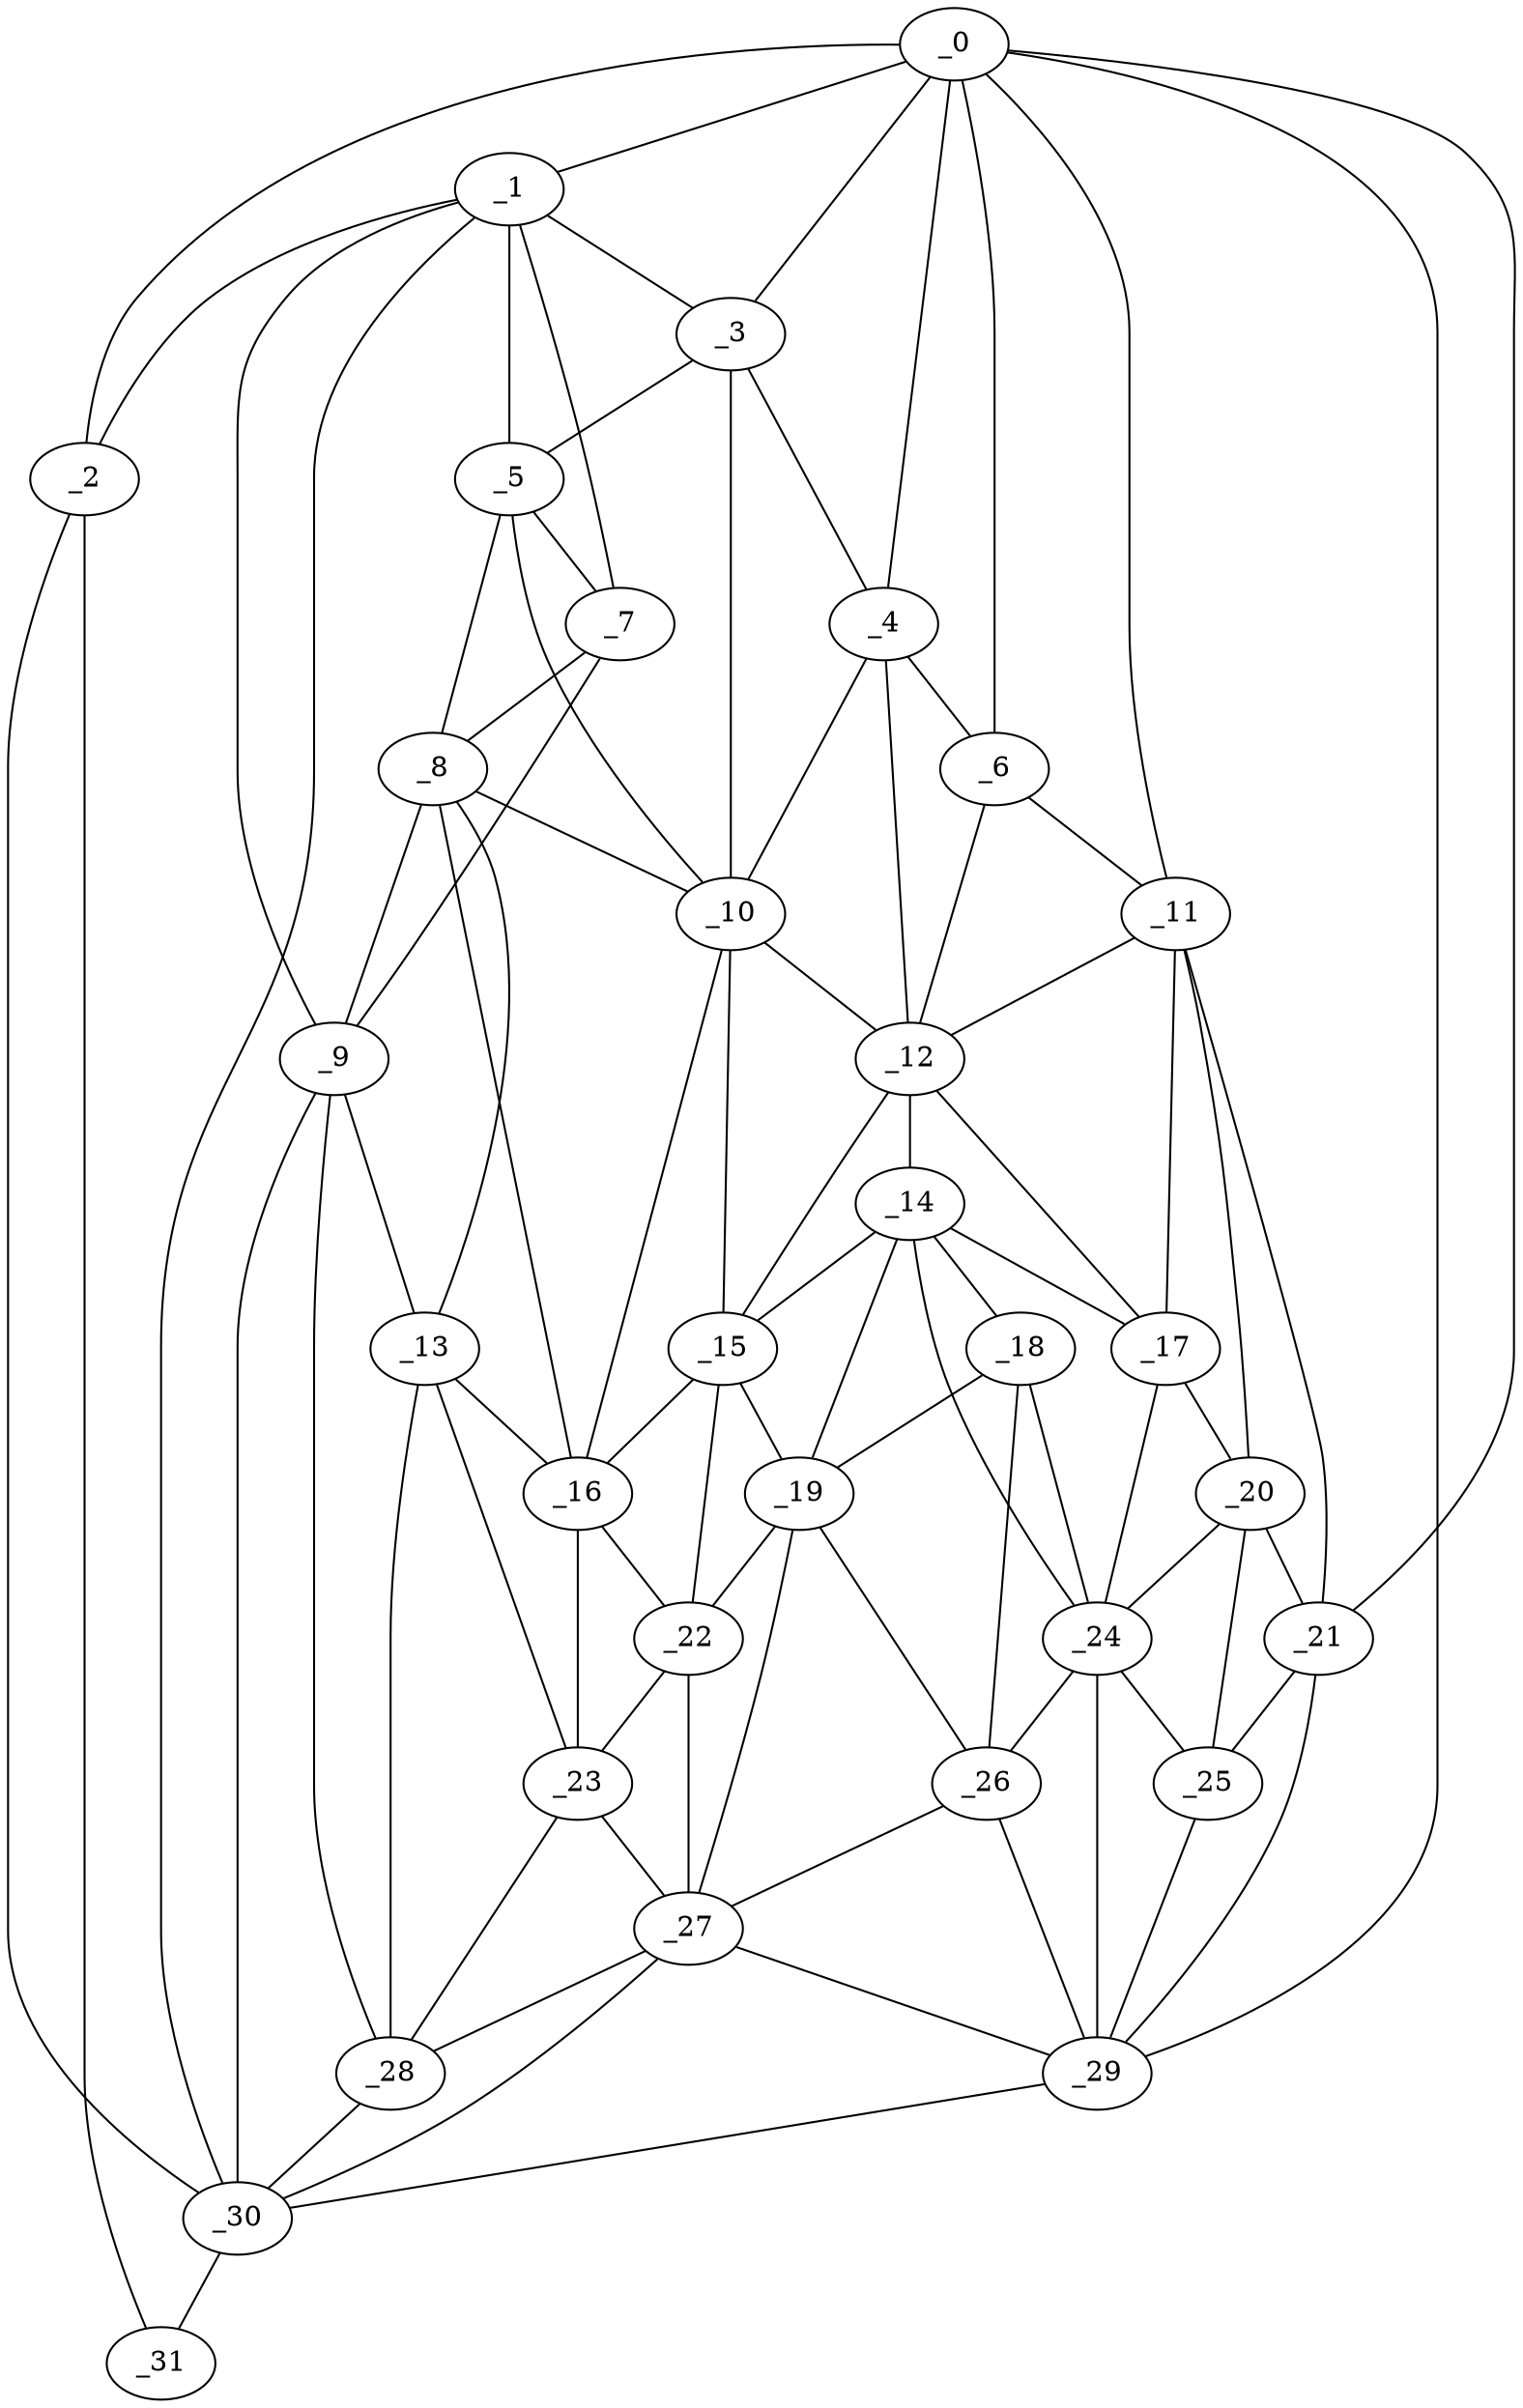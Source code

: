 graph "obj67__270.gxl" {
	_0	 [x=31,
		y=4];
	_1	 [x=32,
		y=92];
	_0 -- _1	 [valence=1];
	_2	 [x=32,
		y=123];
	_0 -- _2	 [valence=1];
	_3	 [x=41,
		y=48];
	_0 -- _3	 [valence=1];
	_4	 [x=42,
		y=34];
	_0 -- _4	 [valence=1];
	_6	 [x=43,
		y=13];
	_0 -- _6	 [valence=2];
	_11	 [x=55,
		y=14];
	_0 -- _11	 [valence=1];
	_21	 [x=69,
		y=11];
	_0 -- _21	 [valence=1];
	_29	 [x=89,
		y=4];
	_0 -- _29	 [valence=1];
	_1 -- _2	 [valence=2];
	_1 -- _3	 [valence=2];
	_5	 [x=42,
		y=56];
	_1 -- _5	 [valence=2];
	_7	 [x=43,
		y=61];
	_1 -- _7	 [valence=2];
	_9	 [x=51,
		y=73];
	_1 -- _9	 [valence=2];
	_30	 [x=95,
		y=91];
	_1 -- _30	 [valence=2];
	_2 -- _30	 [valence=1];
	_31	 [x=97,
		y=123];
	_2 -- _31	 [valence=1];
	_3 -- _4	 [valence=2];
	_3 -- _5	 [valence=1];
	_10	 [x=52,
		y=48];
	_3 -- _10	 [valence=1];
	_4 -- _6	 [valence=1];
	_4 -- _10	 [valence=2];
	_12	 [x=55,
		y=28];
	_4 -- _12	 [valence=1];
	_5 -- _7	 [valence=2];
	_8	 [x=51,
		y=60];
	_5 -- _8	 [valence=2];
	_5 -- _10	 [valence=2];
	_6 -- _11	 [valence=1];
	_6 -- _12	 [valence=2];
	_7 -- _8	 [valence=2];
	_7 -- _9	 [valence=2];
	_8 -- _9	 [valence=2];
	_8 -- _10	 [valence=1];
	_13	 [x=59,
		y=65];
	_8 -- _13	 [valence=1];
	_16	 [x=61,
		y=57];
	_8 -- _16	 [valence=2];
	_9 -- _13	 [valence=1];
	_28	 [x=79,
		y=73];
	_9 -- _28	 [valence=2];
	_9 -- _30	 [valence=1];
	_10 -- _12	 [valence=2];
	_15	 [x=61,
		y=46];
	_10 -- _15	 [valence=2];
	_10 -- _16	 [valence=1];
	_11 -- _12	 [valence=2];
	_17	 [x=63,
		y=20];
	_11 -- _17	 [valence=2];
	_20	 [x=68,
		y=15];
	_11 -- _20	 [valence=2];
	_11 -- _21	 [valence=2];
	_14	 [x=61,
		y=30];
	_12 -- _14	 [valence=2];
	_12 -- _15	 [valence=2];
	_12 -- _17	 [valence=2];
	_13 -- _16	 [valence=2];
	_23	 [x=72,
		y=64];
	_13 -- _23	 [valence=1];
	_13 -- _28	 [valence=2];
	_14 -- _15	 [valence=1];
	_14 -- _17	 [valence=1];
	_18	 [x=67,
		y=34];
	_14 -- _18	 [valence=2];
	_19	 [x=67,
		y=40];
	_14 -- _19	 [valence=2];
	_24	 [x=74,
		y=28];
	_14 -- _24	 [valence=2];
	_15 -- _16	 [valence=1];
	_15 -- _19	 [valence=2];
	_22	 [x=69,
		y=56];
	_15 -- _22	 [valence=2];
	_16 -- _22	 [valence=2];
	_16 -- _23	 [valence=2];
	_17 -- _20	 [valence=2];
	_17 -- _24	 [valence=2];
	_18 -- _19	 [valence=1];
	_18 -- _24	 [valence=2];
	_26	 [x=77,
		y=40];
	_18 -- _26	 [valence=1];
	_19 -- _22	 [valence=1];
	_19 -- _26	 [valence=2];
	_27	 [x=78,
		y=50];
	_19 -- _27	 [valence=2];
	_20 -- _21	 [valence=1];
	_20 -- _24	 [valence=1];
	_25	 [x=77,
		y=13];
	_20 -- _25	 [valence=1];
	_21 -- _25	 [valence=1];
	_21 -- _29	 [valence=2];
	_22 -- _23	 [valence=1];
	_22 -- _27	 [valence=1];
	_23 -- _27	 [valence=2];
	_23 -- _28	 [valence=1];
	_24 -- _25	 [valence=2];
	_24 -- _26	 [valence=2];
	_24 -- _29	 [valence=2];
	_25 -- _29	 [valence=2];
	_26 -- _27	 [valence=2];
	_26 -- _29	 [valence=2];
	_27 -- _28	 [valence=2];
	_27 -- _29	 [valence=1];
	_27 -- _30	 [valence=1];
	_28 -- _30	 [valence=2];
	_29 -- _30	 [valence=1];
	_30 -- _31	 [valence=1];
}
